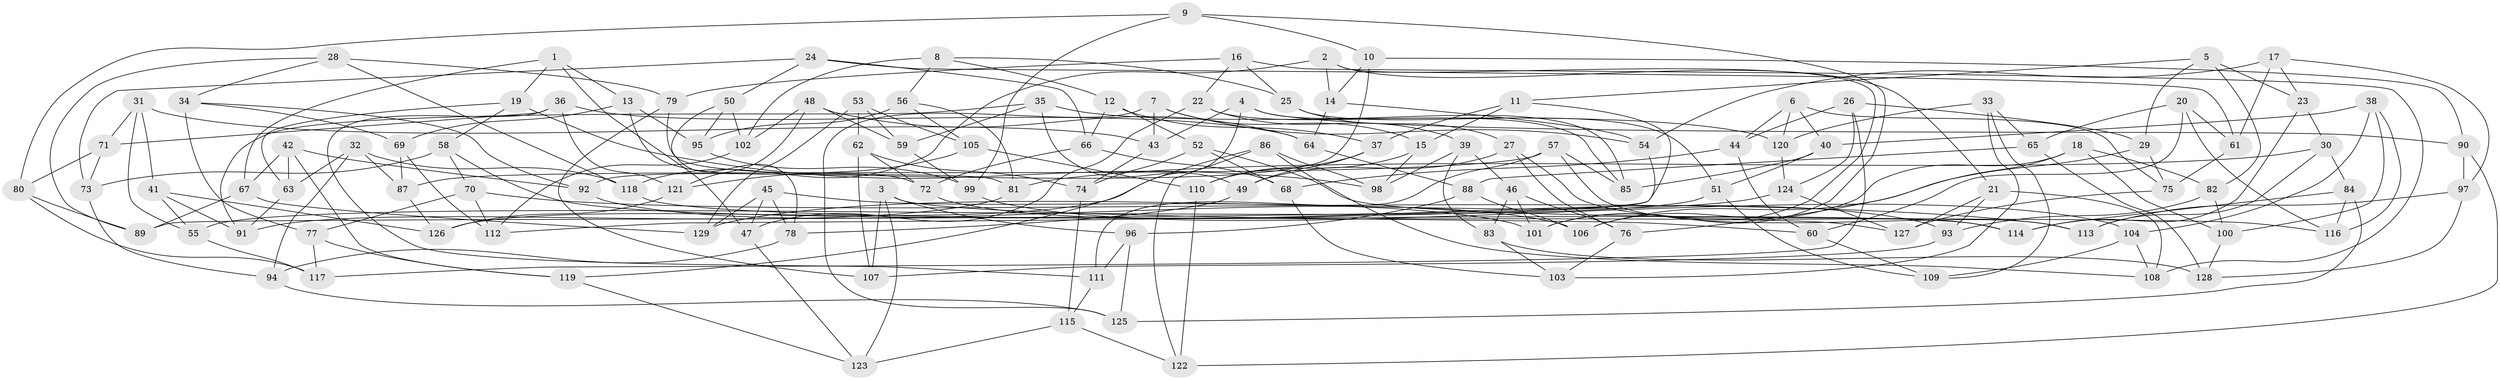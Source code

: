// Generated by graph-tools (version 1.1) at 2025/26/03/09/25 03:26:55]
// undirected, 129 vertices, 258 edges
graph export_dot {
graph [start="1"]
  node [color=gray90,style=filled];
  1;
  2;
  3;
  4;
  5;
  6;
  7;
  8;
  9;
  10;
  11;
  12;
  13;
  14;
  15;
  16;
  17;
  18;
  19;
  20;
  21;
  22;
  23;
  24;
  25;
  26;
  27;
  28;
  29;
  30;
  31;
  32;
  33;
  34;
  35;
  36;
  37;
  38;
  39;
  40;
  41;
  42;
  43;
  44;
  45;
  46;
  47;
  48;
  49;
  50;
  51;
  52;
  53;
  54;
  55;
  56;
  57;
  58;
  59;
  60;
  61;
  62;
  63;
  64;
  65;
  66;
  67;
  68;
  69;
  70;
  71;
  72;
  73;
  74;
  75;
  76;
  77;
  78;
  79;
  80;
  81;
  82;
  83;
  84;
  85;
  86;
  87;
  88;
  89;
  90;
  91;
  92;
  93;
  94;
  95;
  96;
  97;
  98;
  99;
  100;
  101;
  102;
  103;
  104;
  105;
  106;
  107;
  108;
  109;
  110;
  111;
  112;
  113;
  114;
  115;
  116;
  117;
  118;
  119;
  120;
  121;
  122;
  123;
  124;
  125;
  126;
  127;
  128;
  129;
  1 -- 13;
  1 -- 19;
  1 -- 67;
  1 -- 47;
  2 -- 101;
  2 -- 118;
  2 -- 21;
  2 -- 14;
  3 -- 123;
  3 -- 60;
  3 -- 96;
  3 -- 107;
  4 -- 119;
  4 -- 85;
  4 -- 43;
  4 -- 90;
  5 -- 11;
  5 -- 82;
  5 -- 23;
  5 -- 29;
  6 -- 40;
  6 -- 120;
  6 -- 44;
  6 -- 75;
  7 -- 125;
  7 -- 54;
  7 -- 15;
  7 -- 43;
  8 -- 12;
  8 -- 102;
  8 -- 56;
  8 -- 25;
  9 -- 80;
  9 -- 101;
  9 -- 99;
  9 -- 10;
  10 -- 90;
  10 -- 14;
  10 -- 92;
  11 -- 15;
  11 -- 89;
  11 -- 37;
  12 -- 37;
  12 -- 66;
  12 -- 52;
  13 -- 95;
  13 -- 72;
  13 -- 69;
  14 -- 54;
  14 -- 64;
  15 -- 110;
  15 -- 98;
  16 -- 22;
  16 -- 25;
  16 -- 108;
  16 -- 79;
  17 -- 54;
  17 -- 61;
  17 -- 23;
  17 -- 97;
  18 -- 100;
  18 -- 76;
  18 -- 106;
  18 -- 82;
  19 -- 98;
  19 -- 58;
  19 -- 63;
  20 -- 116;
  20 -- 60;
  20 -- 61;
  20 -- 65;
  21 -- 93;
  21 -- 108;
  21 -- 127;
  22 -- 47;
  22 -- 85;
  22 -- 39;
  23 -- 30;
  23 -- 114;
  24 -- 66;
  24 -- 73;
  24 -- 61;
  24 -- 50;
  25 -- 51;
  25 -- 27;
  26 -- 29;
  26 -- 117;
  26 -- 44;
  26 -- 124;
  27 -- 76;
  27 -- 49;
  27 -- 114;
  28 -- 118;
  28 -- 89;
  28 -- 34;
  28 -- 79;
  29 -- 75;
  29 -- 106;
  30 -- 84;
  30 -- 81;
  30 -- 113;
  31 -- 55;
  31 -- 41;
  31 -- 43;
  31 -- 71;
  32 -- 63;
  32 -- 87;
  32 -- 94;
  32 -- 118;
  33 -- 103;
  33 -- 120;
  33 -- 109;
  33 -- 65;
  34 -- 77;
  34 -- 69;
  34 -- 92;
  35 -- 91;
  35 -- 59;
  35 -- 49;
  35 -- 120;
  36 -- 121;
  36 -- 111;
  36 -- 64;
  36 -- 71;
  37 -- 49;
  37 -- 110;
  38 -- 116;
  38 -- 100;
  38 -- 104;
  38 -- 40;
  39 -- 83;
  39 -- 98;
  39 -- 46;
  40 -- 51;
  40 -- 85;
  41 -- 55;
  41 -- 126;
  41 -- 91;
  42 -- 67;
  42 -- 63;
  42 -- 92;
  42 -- 119;
  43 -- 74;
  44 -- 60;
  44 -- 68;
  45 -- 78;
  45 -- 101;
  45 -- 129;
  45 -- 47;
  46 -- 101;
  46 -- 83;
  46 -- 76;
  47 -- 123;
  48 -- 64;
  48 -- 121;
  48 -- 59;
  48 -- 102;
  49 -- 78;
  50 -- 102;
  50 -- 95;
  50 -- 78;
  51 -- 109;
  51 -- 55;
  52 -- 68;
  52 -- 116;
  52 -- 74;
  53 -- 129;
  53 -- 62;
  53 -- 59;
  53 -- 105;
  54 -- 112;
  55 -- 117;
  56 -- 81;
  56 -- 105;
  56 -- 95;
  57 -- 85;
  57 -- 87;
  57 -- 113;
  57 -- 111;
  58 -- 73;
  58 -- 70;
  58 -- 114;
  59 -- 99;
  60 -- 109;
  61 -- 75;
  62 -- 107;
  62 -- 74;
  62 -- 72;
  63 -- 91;
  64 -- 88;
  65 -- 128;
  65 -- 88;
  66 -- 72;
  66 -- 68;
  67 -- 129;
  67 -- 89;
  68 -- 103;
  69 -- 112;
  69 -- 87;
  70 -- 112;
  70 -- 77;
  70 -- 113;
  71 -- 73;
  71 -- 80;
  72 -- 93;
  73 -- 94;
  74 -- 115;
  75 -- 127;
  76 -- 103;
  77 -- 117;
  77 -- 119;
  78 -- 94;
  79 -- 81;
  79 -- 107;
  80 -- 117;
  80 -- 89;
  81 -- 91;
  82 -- 100;
  82 -- 93;
  83 -- 128;
  83 -- 103;
  84 -- 114;
  84 -- 116;
  84 -- 125;
  86 -- 108;
  86 -- 98;
  86 -- 122;
  86 -- 126;
  87 -- 126;
  88 -- 106;
  88 -- 96;
  90 -- 97;
  90 -- 122;
  92 -- 106;
  93 -- 107;
  94 -- 125;
  95 -- 99;
  96 -- 111;
  96 -- 125;
  97 -- 113;
  97 -- 128;
  99 -- 104;
  100 -- 128;
  102 -- 112;
  104 -- 109;
  104 -- 108;
  105 -- 110;
  105 -- 121;
  110 -- 122;
  111 -- 115;
  115 -- 122;
  115 -- 123;
  118 -- 127;
  119 -- 123;
  120 -- 124;
  121 -- 126;
  124 -- 129;
  124 -- 127;
}
